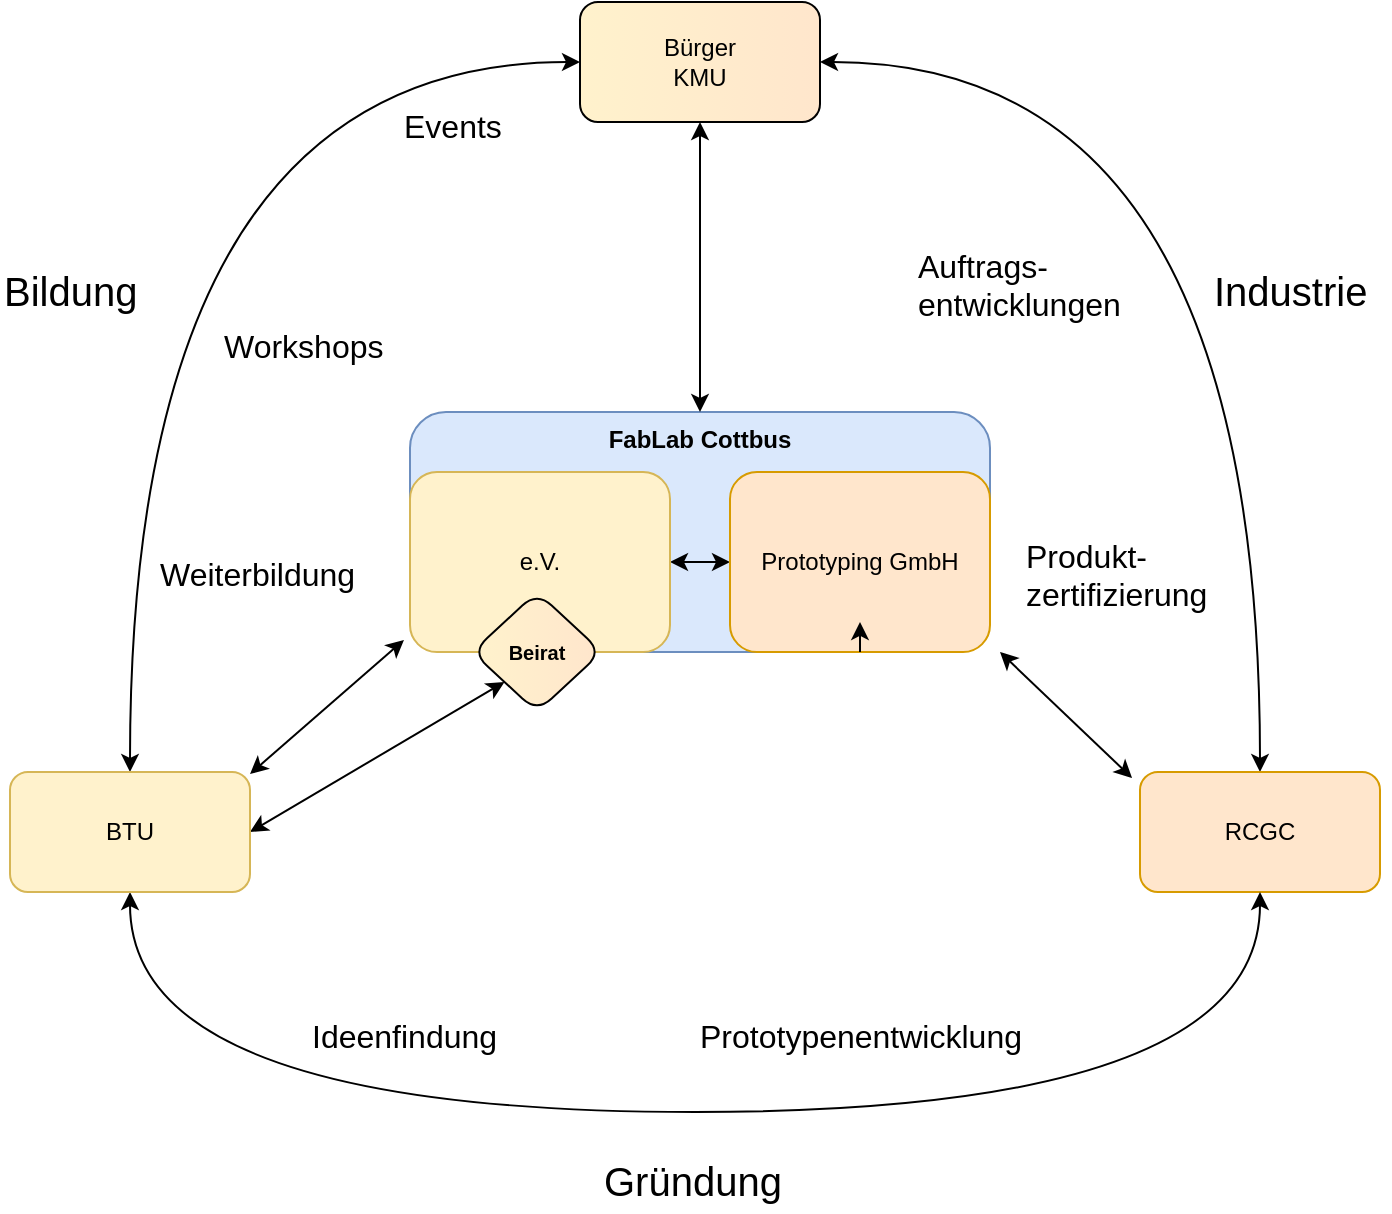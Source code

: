 <mxfile version="10.6.7" type="device"><diagram id="W4ywE5iD8qCHMON1pVZ8" name="Page-1 alt"><mxGraphModel dx="754" dy="394" grid="1" gridSize="10" guides="1" tooltips="1" connect="1" arrows="1" fold="1" page="1" pageScale="1" pageWidth="827" pageHeight="1169" math="0" shadow="0"><root><mxCell id="0"/><mxCell id="1" parent="0"/><mxCell id="StT9CAd1r1bBgsYNyM7W-4" value="FabLab Cottbus" style="rounded=1;whiteSpace=wrap;html=1;fillColor=#dae8fc;strokeColor=#6c8ebf;verticalAlign=top;fontStyle=1" parent="1" vertex="1"><mxGeometry x="260" y="360" width="290" height="120" as="geometry"/></mxCell><mxCell id="StT9CAd1r1bBgsYNyM7W-43" style="edgeStyle=orthogonalEdgeStyle;curved=1;rounded=0;orthogonalLoop=1;jettySize=auto;html=1;exitX=1;exitY=0.5;exitDx=0;exitDy=0;entryX=0;entryY=0.5;entryDx=0;entryDy=0;startArrow=classic;startFill=1;fontSize=20;" parent="1" source="StT9CAd1r1bBgsYNyM7W-6" target="StT9CAd1r1bBgsYNyM7W-7" edge="1"><mxGeometry relative="1" as="geometry"/></mxCell><mxCell id="StT9CAd1r1bBgsYNyM7W-6" value="e.V." style="rounded=1;whiteSpace=wrap;html=1;fillColor=#fff2cc;strokeColor=#d6b656;fontStyle=0" parent="1" vertex="1"><mxGeometry x="260" y="390" width="130" height="90" as="geometry"/></mxCell><mxCell id="StT9CAd1r1bBgsYNyM7W-7" value="Prototyping GmbH" style="rounded=1;whiteSpace=wrap;html=1;fillColor=#ffe6cc;strokeColor=#d79b00;fontStyle=0" parent="1" vertex="1"><mxGeometry x="420" y="390" width="130" height="90" as="geometry"/></mxCell><mxCell id="StT9CAd1r1bBgsYNyM7W-36" style="edgeStyle=orthogonalEdgeStyle;curved=1;rounded=0;orthogonalLoop=1;jettySize=auto;html=1;exitX=0;exitY=0.5;exitDx=0;exitDy=0;entryX=0.5;entryY=0;entryDx=0;entryDy=0;fontSize=20;startArrow=classic;startFill=1;" parent="1" source="StT9CAd1r1bBgsYNyM7W-10" target="StT9CAd1r1bBgsYNyM7W-20" edge="1"><mxGeometry relative="1" as="geometry"/></mxCell><mxCell id="StT9CAd1r1bBgsYNyM7W-55" style="edgeStyle=none;rounded=0;orthogonalLoop=1;jettySize=auto;html=1;exitX=0.5;exitY=1;exitDx=0;exitDy=0;entryX=0.5;entryY=0;entryDx=0;entryDy=0;startArrow=classic;startFill=1;fontSize=16;" parent="1" source="StT9CAd1r1bBgsYNyM7W-10" target="StT9CAd1r1bBgsYNyM7W-4" edge="1"><mxGeometry relative="1" as="geometry"/></mxCell><mxCell id="StT9CAd1r1bBgsYNyM7W-10" value="&lt;div&gt;Bürger&lt;/div&gt;&lt;div&gt;KMU&lt;br&gt;&lt;/div&gt;" style="rounded=1;whiteSpace=wrap;html=1;gradientColor=#FFE6CC;fillColor=#FFF2CC;gradientDirection=east;" parent="1" vertex="1"><mxGeometry x="345" y="155" width="120" height="60" as="geometry"/></mxCell><mxCell id="StT9CAd1r1bBgsYNyM7W-38" style="edgeStyle=orthogonalEdgeStyle;curved=1;rounded=0;orthogonalLoop=1;jettySize=auto;html=1;exitX=0.5;exitY=0;exitDx=0;exitDy=0;entryX=1;entryY=0.5;entryDx=0;entryDy=0;fontSize=20;startArrow=classic;startFill=1;" parent="1" source="StT9CAd1r1bBgsYNyM7W-22" target="StT9CAd1r1bBgsYNyM7W-10" edge="1"><mxGeometry relative="1" as="geometry"/></mxCell><mxCell id="StT9CAd1r1bBgsYNyM7W-57" style="edgeStyle=none;rounded=0;orthogonalLoop=1;jettySize=auto;html=1;exitX=-0.033;exitY=0.05;exitDx=0;exitDy=0;startArrow=classic;startFill=1;fontSize=16;exitPerimeter=0;" parent="1" source="StT9CAd1r1bBgsYNyM7W-22" edge="1"><mxGeometry relative="1" as="geometry"><mxPoint x="555" y="480" as="targetPoint"/></mxGeometry></mxCell><mxCell id="StT9CAd1r1bBgsYNyM7W-22" value="RCGC" style="rounded=1;whiteSpace=wrap;html=1;fillColor=#ffe6cc;strokeColor=#d79b00;" parent="1" vertex="1"><mxGeometry x="625" y="540" width="120" height="60" as="geometry"/></mxCell><mxCell id="StT9CAd1r1bBgsYNyM7W-25" value="Bildung" style="text;html=1;resizable=0;points=[];autosize=1;align=left;verticalAlign=top;spacingTop=-4;fontSize=20;" parent="1" vertex="1"><mxGeometry x="55" y="285" width="50" height="20" as="geometry"/></mxCell><mxCell id="StT9CAd1r1bBgsYNyM7W-45" style="edgeStyle=orthogonalEdgeStyle;curved=1;rounded=0;orthogonalLoop=1;jettySize=auto;html=1;exitX=0.5;exitY=1;exitDx=0;exitDy=0;entryX=0.5;entryY=1;entryDx=0;entryDy=0;startArrow=classic;startFill=1;fontSize=20;" parent="1" source="StT9CAd1r1bBgsYNyM7W-20" target="StT9CAd1r1bBgsYNyM7W-22" edge="1"><mxGeometry relative="1" as="geometry"><Array as="points"><mxPoint x="120" y="710"/><mxPoint x="685" y="710"/></Array></mxGeometry></mxCell><mxCell id="StT9CAd1r1bBgsYNyM7W-56" style="edgeStyle=none;rounded=0;orthogonalLoop=1;jettySize=auto;html=1;exitX=1;exitY=0;exitDx=0;exitDy=0;entryX=-0.01;entryY=0.942;entryDx=0;entryDy=0;startArrow=classic;startFill=1;fontSize=16;exitPerimeter=0;entryPerimeter=0;" parent="1" edge="1"><mxGeometry relative="1" as="geometry"><mxPoint x="180" y="541" as="sourcePoint"/><mxPoint x="257" y="474" as="targetPoint"/></mxGeometry></mxCell><mxCell id="StT9CAd1r1bBgsYNyM7W-58" style="edgeStyle=none;rounded=0;orthogonalLoop=1;jettySize=auto;html=1;exitX=1;exitY=0.5;exitDx=0;exitDy=0;entryX=0;entryY=1;entryDx=0;entryDy=0;startArrow=classic;startFill=1;fontSize=16;" parent="1" source="StT9CAd1r1bBgsYNyM7W-20" target="StT9CAd1r1bBgsYNyM7W-35" edge="1"><mxGeometry relative="1" as="geometry"/></mxCell><mxCell id="StT9CAd1r1bBgsYNyM7W-20" value="BTU" style="rounded=1;whiteSpace=wrap;html=1;fillColor=#fff2cc;strokeColor=#d6b656;" parent="1" vertex="1"><mxGeometry x="60" y="540" width="120" height="60" as="geometry"/></mxCell><mxCell id="StT9CAd1r1bBgsYNyM7W-29" value="Industrie" style="text;html=1;resizable=0;points=[];autosize=1;align=left;verticalAlign=top;spacingTop=-4;fontSize=20;" parent="1" vertex="1"><mxGeometry x="660" y="285" width="90" height="30" as="geometry"/></mxCell><mxCell id="StT9CAd1r1bBgsYNyM7W-35" value="&lt;font size=&quot;1&quot;&gt;Beirat&lt;/font&gt;" style="rhombus;whiteSpace=wrap;html=1;fillColor=#FFF2CC;gradientColor=#FFE6CC;fontSize=12;rounded=1;gradientDirection=east;fontStyle=1" parent="1" vertex="1"><mxGeometry x="291" y="450" width="65" height="60" as="geometry"/></mxCell><mxCell id="StT9CAd1r1bBgsYNyM7W-39" value="Gründung" style="text;html=1;resizable=0;points=[];autosize=1;align=left;verticalAlign=top;spacingTop=-4;fontSize=20;" parent="1" vertex="1"><mxGeometry x="355" y="730" width="100" height="30" as="geometry"/></mxCell><mxCell id="StT9CAd1r1bBgsYNyM7W-46" value="&lt;div style=&quot;font-size: 16px&quot;&gt;&lt;font style=&quot;font-size: 16px&quot;&gt;Weiterbildung&lt;/font&gt;&lt;/div&gt;" style="text;html=1;resizable=0;points=[];autosize=1;align=left;verticalAlign=top;spacingTop=-4;fontSize=16;" parent="1" vertex="1"><mxGeometry x="133" y="429" width="110" height="30" as="geometry"/></mxCell><mxCell id="StT9CAd1r1bBgsYNyM7W-48" value="Workshops" style="text;html=1;resizable=0;points=[];autosize=1;align=left;verticalAlign=top;spacingTop=-4;fontSize=16;" parent="1" vertex="1"><mxGeometry x="165" y="315" width="100" height="20" as="geometry"/></mxCell><mxCell id="StT9CAd1r1bBgsYNyM7W-49" value="Events" style="text;html=1;resizable=0;points=[];autosize=1;align=left;verticalAlign=top;spacingTop=-4;fontSize=16;" parent="1" vertex="1"><mxGeometry x="255" y="205" width="60" height="20" as="geometry"/></mxCell><mxCell id="StT9CAd1r1bBgsYNyM7W-50" value="Ideenfindung" style="text;html=1;resizable=0;points=[];autosize=1;align=left;verticalAlign=top;spacingTop=-4;fontSize=16;" parent="1" vertex="1"><mxGeometry x="209" y="660" width="110" height="20" as="geometry"/></mxCell><mxCell id="StT9CAd1r1bBgsYNyM7W-51" value="Prototypenentwicklung" style="text;html=1;resizable=0;points=[];autosize=1;align=left;verticalAlign=top;spacingTop=-4;fontSize=16;" parent="1" vertex="1"><mxGeometry x="403" y="660" width="180" height="20" as="geometry"/></mxCell><mxCell id="StT9CAd1r1bBgsYNyM7W-53" value="&lt;div&gt;Produkt-&lt;/div&gt;&lt;div&gt;zertifizierung&lt;/div&gt;" style="text;html=1;resizable=0;points=[];autosize=1;align=left;verticalAlign=top;spacingTop=-4;fontSize=16;" parent="1" vertex="1"><mxGeometry x="566" y="420" width="110" height="40" as="geometry"/></mxCell><mxCell id="StT9CAd1r1bBgsYNyM7W-54" value="&lt;div&gt;Auftrags-&lt;/div&gt;&lt;div&gt;entwicklungen&lt;br&gt;&lt;/div&gt;" style="text;html=1;resizable=0;points=[];autosize=1;align=left;verticalAlign=top;spacingTop=-4;fontSize=16;" parent="1" vertex="1"><mxGeometry x="512" y="275" width="120" height="40" as="geometry"/></mxCell><mxCell id="aGrwZxUCofUO_5-1vJzN-1" style="edgeStyle=orthogonalEdgeStyle;rounded=0;orthogonalLoop=1;jettySize=auto;html=1;exitX=0.5;exitY=1;exitDx=0;exitDy=0;entryX=0.5;entryY=0.833;entryDx=0;entryDy=0;entryPerimeter=0;" edge="1" parent="1" source="StT9CAd1r1bBgsYNyM7W-7" target="StT9CAd1r1bBgsYNyM7W-7"><mxGeometry relative="1" as="geometry"/></mxCell><mxCell id="F6Mz9k7dmp-_nS_lMVM1-4" value="Untitled Layer" parent="0" visible="0"/></root></mxGraphModel></diagram><diagram id="nGfsIKxBwKzxcQdWuyLT" name="Page-2 neu"><mxGraphModel dx="1581" dy="394" grid="1" gridSize="10" guides="1" tooltips="1" connect="1" arrows="1" fold="1" page="1" pageScale="1" pageWidth="827" pageHeight="1169" math="0" shadow="0"><root><mxCell id="TYO15zwFmZ55py5PsHjV-0"/><mxCell id="TYO15zwFmZ55py5PsHjV-1" parent="TYO15zwFmZ55py5PsHjV-0"/><mxCell id="TYO15zwFmZ55py5PsHjV-2" value="" style="ellipse;whiteSpace=wrap;html=1;aspect=fixed;fillColor=#fff2cc;strokeColor=#000000;gradientColor=#FFE6CC;gradientDirection=east;strokeWidth=2;" parent="TYO15zwFmZ55py5PsHjV-1" vertex="1"><mxGeometry x="-754" y="81" width="700" height="700" as="geometry"/></mxCell><mxCell id="TYO15zwFmZ55py5PsHjV-3" value="&lt;div&gt;Bürger&lt;/div&gt;&lt;div&gt;KMU&lt;br&gt;&lt;/div&gt;" style="ellipse;whiteSpace=wrap;html=1;fillColor=#f5f5f5;strokeColor=#666666;gradientDirection=east;fontColor=#333333;" parent="TYO15zwFmZ55py5PsHjV-1" vertex="1"><mxGeometry x="-464" y="46" width="120" height="80" as="geometry"/></mxCell><mxCell id="TYO15zwFmZ55py5PsHjV-4" value="&lt;div&gt;BTU&lt;br&gt;&lt;/div&gt;Gründungsservice" style="ellipse;whiteSpace=wrap;html=1;fillColor=#f5f5f5;strokeColor=#666666;fontColor=#333333;" parent="TYO15zwFmZ55py5PsHjV-1" vertex="1"><mxGeometry x="-804" y="538" width="130" height="102" as="geometry"/></mxCell><mxCell id="TYO15zwFmZ55py5PsHjV-5" value="RCGC" style="ellipse;whiteSpace=wrap;html=1;fillColor=#f5f5f5;strokeColor=#666666;fontColor=#333333;" parent="TYO15zwFmZ55py5PsHjV-1" vertex="1"><mxGeometry x="-148" y="538" width="120" height="80" as="geometry"/></mxCell><mxCell id="BUwftp5EPQYVUXgyWuK3-0" style="rounded=0;orthogonalLoop=1;jettySize=auto;html=1;strokeWidth=2;fontSize=20;exitX=0.983;exitY=0.979;exitDx=0;exitDy=0;exitPerimeter=0;startArrow=classic;startFill=1;" edge="1" parent="TYO15zwFmZ55py5PsHjV-1"><mxGeometry relative="1" as="geometry"><mxPoint x="-255" y="458" as="sourcePoint"/><mxPoint x="-125.872" y="546.351" as="targetPoint"/></mxGeometry></mxCell><mxCell id="TYO15zwFmZ55py5PsHjV-6" value="Untitled Layer" parent="TYO15zwFmZ55py5PsHjV-0"/><mxCell id="jiwHpAR_nMvdrZgGI4zk-12" value="&lt;div&gt;FabLab Cottbus&lt;/div&gt;" style="rounded=1;whiteSpace=wrap;html=1;fillColor=#dae8fc;strokeColor=#6c8ebf;verticalAlign=top;fontStyle=1" parent="TYO15zwFmZ55py5PsHjV-6" vertex="1"><mxGeometry x="-554" y="343.5" width="300" height="120" as="geometry"/></mxCell><mxCell id="jiwHpAR_nMvdrZgGI4zk-13" style="edgeStyle=orthogonalEdgeStyle;curved=1;rounded=0;orthogonalLoop=1;jettySize=auto;html=1;exitX=1;exitY=0.5;exitDx=0;exitDy=0;entryX=0;entryY=0.5;entryDx=0;entryDy=0;startArrow=classic;startFill=1;fontSize=20;" parent="TYO15zwFmZ55py5PsHjV-6" source="jiwHpAR_nMvdrZgGI4zk-14" target="jiwHpAR_nMvdrZgGI4zk-15" edge="1"><mxGeometry relative="1" as="geometry"/></mxCell><mxCell id="jiwHpAR_nMvdrZgGI4zk-14" value="&lt;div&gt;e.V.&lt;/div&gt;" style="rounded=1;whiteSpace=wrap;html=1;fillColor=#fff2cc;strokeColor=#d6b656;" parent="TYO15zwFmZ55py5PsHjV-6" vertex="1"><mxGeometry x="-541" y="374" width="120" height="77" as="geometry"/></mxCell><mxCell id="jiwHpAR_nMvdrZgGI4zk-15" value="Prototyping GmbH" style="rounded=1;whiteSpace=wrap;html=1;fillColor=#ffe6cc;strokeColor=#d79b00;" parent="TYO15zwFmZ55py5PsHjV-6" vertex="1"><mxGeometry x="-387" y="374" width="120" height="77" as="geometry"/></mxCell><mxCell id="jiwHpAR_nMvdrZgGI4zk-18" value="&lt;font size=&quot;1&quot;&gt;Beirat&lt;/font&gt;" style="rhombus;whiteSpace=wrap;html=1;fillColor=#f5f5f5;fontSize=12;rounded=1;gradientDirection=east;strokeColor=#666666;fontColor=#333333;" parent="TYO15zwFmZ55py5PsHjV-6" vertex="1"><mxGeometry x="-522" y="424" width="80" height="80" as="geometry"/></mxCell><mxCell id="Yoh1h1Nhdnpt7FLy4Z4n-0" value="&lt;div&gt;Bildung&lt;/div&gt;" style="text;html=1;strokeColor=none;fillColor=none;align=center;verticalAlign=middle;whiteSpace=wrap;rounded=0;fontSize=20;" parent="TYO15zwFmZ55py5PsHjV-6" vertex="1"><mxGeometry x="-755.5" y="209.5" width="40" height="20" as="geometry"/></mxCell><mxCell id="Yoh1h1Nhdnpt7FLy4Z4n-1" value="Gründung" style="text;html=1;strokeColor=none;fillColor=none;align=center;verticalAlign=middle;whiteSpace=wrap;rounded=0;fontSize=20;" parent="TYO15zwFmZ55py5PsHjV-6" vertex="1"><mxGeometry x="-424" y="789.929" width="40" height="20" as="geometry"/></mxCell><mxCell id="NuoEtmnhDScfv_iHJLp--4" value="Industrie" style="text;html=1;strokeColor=none;fillColor=none;align=center;verticalAlign=middle;whiteSpace=wrap;rounded=0;fontSize=20;" parent="TYO15zwFmZ55py5PsHjV-6" vertex="1"><mxGeometry x="-89.5" y="209.5" width="40" height="20" as="geometry"/></mxCell><mxCell id="NuoEtmnhDScfv_iHJLp--5" style="rounded=0;orthogonalLoop=1;jettySize=auto;html=1;exitX=1;exitY=0.5;exitDx=0;exitDy=0;entryX=0;entryY=1;entryDx=0;entryDy=0;strokeWidth=2;fontSize=20;" parent="TYO15zwFmZ55py5PsHjV-6" source="TYO15zwFmZ55py5PsHjV-4" target="jiwHpAR_nMvdrZgGI4zk-18" edge="1"><mxGeometry relative="1" as="geometry"/></mxCell><mxCell id="NuoEtmnhDScfv_iHJLp--8" style="edgeStyle=orthogonalEdgeStyle;curved=1;rounded=0;orthogonalLoop=1;jettySize=auto;html=1;exitX=0.5;exitY=1;exitDx=0;exitDy=0;entryX=0.5;entryY=0;entryDx=0;entryDy=0;strokeWidth=2;fontSize=20;startArrow=classic;startFill=1;" parent="TYO15zwFmZ55py5PsHjV-6" source="TYO15zwFmZ55py5PsHjV-3" target="jiwHpAR_nMvdrZgGI4zk-12" edge="1"><mxGeometry relative="1" as="geometry"/></mxCell><mxCell id="VE-EpfUs64tHQEsDUZU5-0" value="&lt;div style=&quot;font-size: 16px&quot;&gt;&lt;font style=&quot;font-size: 16px&quot;&gt;Weiterbildung&lt;/font&gt;&lt;/div&gt;" style="text;html=1;resizable=0;points=[];autosize=1;align=left;verticalAlign=top;spacingTop=-4;fontSize=16;" parent="TYO15zwFmZ55py5PsHjV-6" vertex="1"><mxGeometry x="-735.5" y="418.5" width="110" height="30" as="geometry"/></mxCell><mxCell id="VE-EpfUs64tHQEsDUZU5-1" value="Workshops" style="text;html=1;resizable=0;points=[];autosize=1;align=left;verticalAlign=top;spacingTop=-4;fontSize=16;" parent="TYO15zwFmZ55py5PsHjV-6" vertex="1"><mxGeometry x="-695.5" y="269.5" width="100" height="20" as="geometry"/></mxCell><mxCell id="VE-EpfUs64tHQEsDUZU5-2" value="Events" style="text;html=1;resizable=0;points=[];autosize=1;align=left;verticalAlign=top;spacingTop=-4;fontSize=16;" parent="TYO15zwFmZ55py5PsHjV-6" vertex="1"><mxGeometry x="-554" y="124.5" width="60" height="20" as="geometry"/></mxCell><mxCell id="VE-EpfUs64tHQEsDUZU5-3" value="Ideenfindung" style="text;html=1;resizable=0;points=[];autosize=1;align=left;verticalAlign=top;spacingTop=-4;fontSize=16;" parent="TYO15zwFmZ55py5PsHjV-6" vertex="1"><mxGeometry x="-459" y="730" width="110" height="20" as="geometry"/></mxCell><mxCell id="VE-EpfUs64tHQEsDUZU5-4" value="Prototypenentwicklung" style="text;html=1;resizable=0;points=[];autosize=1;align=left;verticalAlign=top;spacingTop=-4;fontSize=16;" parent="TYO15zwFmZ55py5PsHjV-6" vertex="1"><mxGeometry x="-494" y="700" width="180" height="20" as="geometry"/></mxCell><mxCell id="VE-EpfUs64tHQEsDUZU5-5" value="&lt;div&gt;Produkt-&lt;/div&gt;&lt;div&gt;zertifizierung&lt;/div&gt;" style="text;html=1;resizable=0;points=[];autosize=1;align=left;verticalAlign=top;spacingTop=-4;fontSize=16;" parent="TYO15zwFmZ55py5PsHjV-6" vertex="1"><mxGeometry x="-175.5" y="393.5" width="110" height="40" as="geometry"/></mxCell><mxCell id="VE-EpfUs64tHQEsDUZU5-6" value="&lt;div&gt;Auftrags-&lt;/div&gt;&lt;div&gt;entwicklungen&lt;br&gt;&lt;/div&gt;" style="text;html=1;resizable=0;points=[];autosize=1;align=left;verticalAlign=top;spacingTop=-4;fontSize=16;" parent="TYO15zwFmZ55py5PsHjV-6" vertex="1"><mxGeometry x="-269" y="169.5" width="120" height="40" as="geometry"/></mxCell><mxCell id="VE-EpfUs64tHQEsDUZU5-8" style="edgeStyle=none;rounded=0;orthogonalLoop=1;jettySize=auto;html=1;exitX=0.975;exitY=0.25;exitDx=0;exitDy=0;strokeWidth=2;fontSize=20;exitPerimeter=0;entryX=0.013;entryY=1.004;entryDx=0;entryDy=0;entryPerimeter=0;startArrow=classic;startFill=1;" parent="TYO15zwFmZ55py5PsHjV-6" edge="1"><mxGeometry relative="1" as="geometry"><mxPoint x="-679" y="562" as="sourcePoint"/><mxPoint x="-552" y="462" as="targetPoint"/></mxGeometry></mxCell><mxCell id="NuoEtmnhDScfv_iHJLp--1" value="Logo" parent="TYO15zwFmZ55py5PsHjV-0"/></root></mxGraphModel></diagram></mxfile>